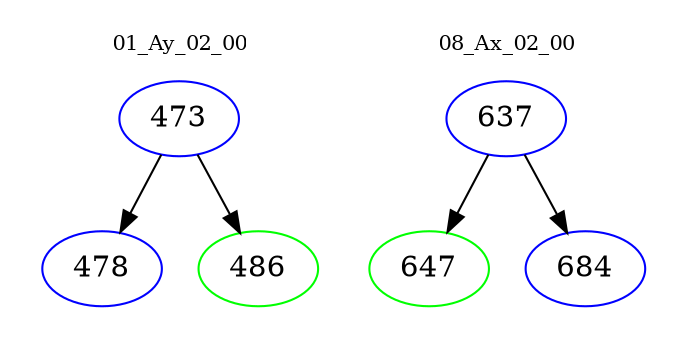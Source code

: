 digraph{
subgraph cluster_0 {
color = white
label = "01_Ay_02_00";
fontsize=10;
T0_473 [label="473", color="blue"]
T0_473 -> T0_478 [color="black"]
T0_478 [label="478", color="blue"]
T0_473 -> T0_486 [color="black"]
T0_486 [label="486", color="green"]
}
subgraph cluster_1 {
color = white
label = "08_Ax_02_00";
fontsize=10;
T1_637 [label="637", color="blue"]
T1_637 -> T1_647 [color="black"]
T1_647 [label="647", color="green"]
T1_637 -> T1_684 [color="black"]
T1_684 [label="684", color="blue"]
}
}
